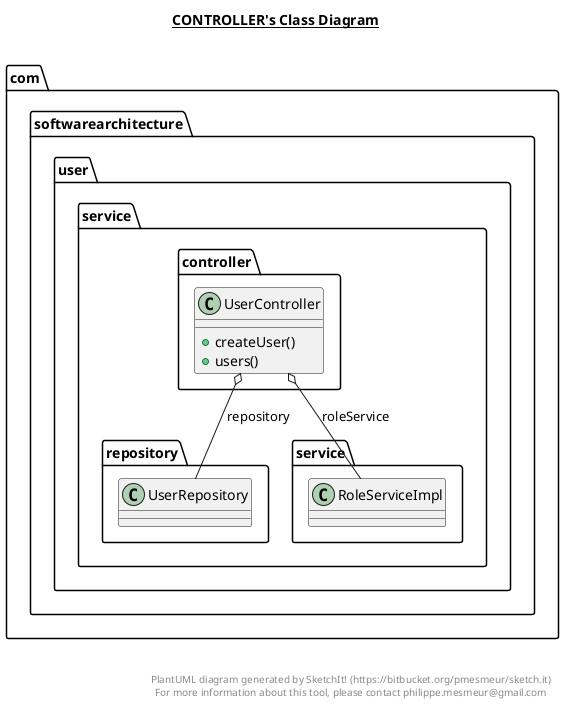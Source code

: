 @startuml

title __CONTROLLER's Class Diagram__\n

  namespace com.softwarearchitecture.user.service {
    namespace controller {
      class com.softwarearchitecture.user.service.controller.UserController {
          + createUser()
          + users()
      }
    }
  }
  

  com.softwarearchitecture.user.service.controller.UserController o-- com.softwarearchitecture.user.service.repository.UserRepository : repository
  com.softwarearchitecture.user.service.controller.UserController o-- com.softwarearchitecture.user.service.service.RoleServiceImpl : roleService


right footer


PlantUML diagram generated by SketchIt! (https://bitbucket.org/pmesmeur/sketch.it)
For more information about this tool, please contact philippe.mesmeur@gmail.com
endfooter

@enduml
